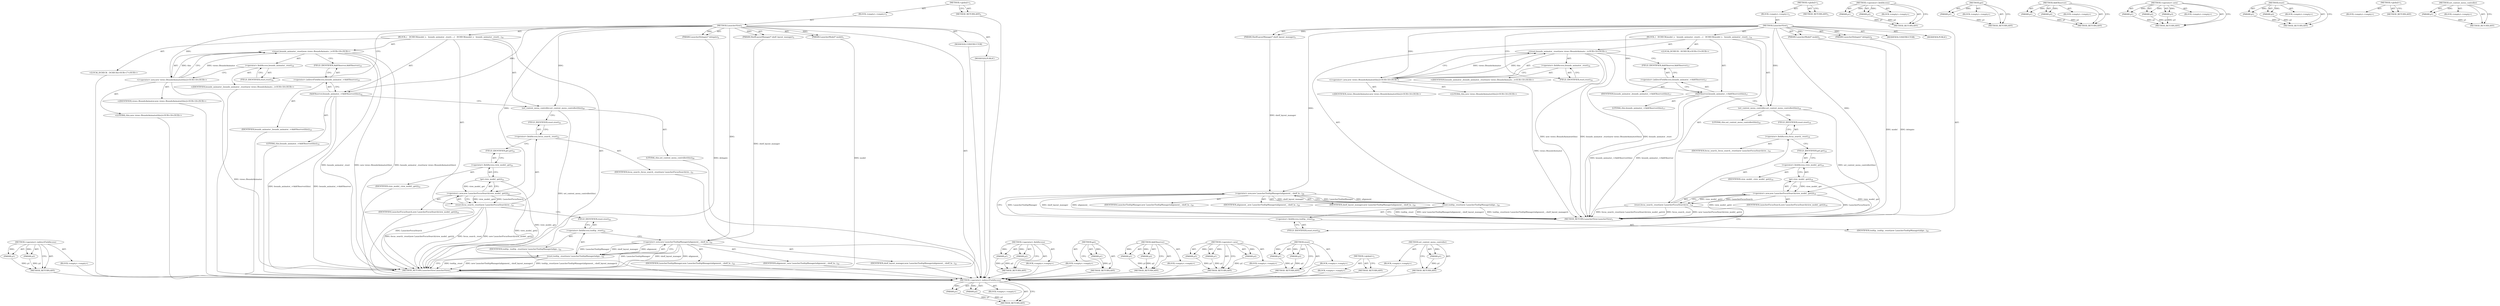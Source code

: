 digraph "set_context_menu_controller" {
vulnerable_100 [label=<(METHOD,&lt;operator&gt;.indirectFieldAccess)>];
vulnerable_101 [label=<(PARAM,p1)>];
vulnerable_102 [label=<(PARAM,p2)>];
vulnerable_103 [label=<(BLOCK,&lt;empty&gt;,&lt;empty&gt;)>];
vulnerable_104 [label=<(METHOD_RETURN,ANY)>];
vulnerable_6 [label=<(METHOD,&lt;global&gt;)<SUB>1</SUB>>];
vulnerable_7 [label=<(BLOCK,&lt;empty&gt;,&lt;empty&gt;)<SUB>1</SUB>>];
vulnerable_8 [label=<(METHOD,LauncherView)<SUB>1</SUB>>];
vulnerable_9 [label=<(PARAM,LauncherModel* model)<SUB>1</SUB>>];
vulnerable_10 [label=<(PARAM,LauncherDelegate* delegate)<SUB>2</SUB>>];
vulnerable_11 [label=<(PARAM,ShelfLayoutManager* shelf_layout_manager)<SUB>3</SUB>>];
vulnerable_12 [label=<(BLOCK,{
   DCHECK(model_);
   bounds_animator_.reset(...,{
   DCHECK(model_);
   bounds_animator_.reset(...)<SUB>14</SUB>>];
vulnerable_13 [label="<(LOCAL,DCHECK : DCHECK)<SUB>15</SUB>>"];
vulnerable_14 [label="<(reset,bounds_animator_.reset(new views::BoundsAnimato...)<SUB>16</SUB>>"];
vulnerable_15 [label=<(&lt;operator&gt;.fieldAccess,bounds_animator_.reset)<SUB>16</SUB>>];
vulnerable_16 [label="<(IDENTIFIER,bounds_animator_,bounds_animator_.reset(new views::BoundsAnimato...)<SUB>16</SUB>>"];
vulnerable_17 [label=<(FIELD_IDENTIFIER,reset,reset)<SUB>16</SUB>>];
vulnerable_18 [label="<(&lt;operator&gt;.new,new views::BoundsAnimator(this))<SUB>16</SUB>>"];
vulnerable_19 [label="<(IDENTIFIER,views::BoundsAnimator,new views::BoundsAnimator(this))<SUB>16</SUB>>"];
vulnerable_20 [label="<(LITERAL,this,new views::BoundsAnimator(this))<SUB>16</SUB>>"];
vulnerable_21 [label=<(AddObserver,bounds_animator_-&gt;AddObserver(this))<SUB>17</SUB>>];
vulnerable_22 [label=<(&lt;operator&gt;.indirectFieldAccess,bounds_animator_-&gt;AddObserver)<SUB>17</SUB>>];
vulnerable_23 [label=<(IDENTIFIER,bounds_animator_,bounds_animator_-&gt;AddObserver(this))<SUB>17</SUB>>];
vulnerable_24 [label=<(FIELD_IDENTIFIER,AddObserver,AddObserver)<SUB>17</SUB>>];
vulnerable_25 [label=<(LITERAL,this,bounds_animator_-&gt;AddObserver(this))<SUB>17</SUB>>];
vulnerable_26 [label=<(set_context_menu_controller,set_context_menu_controller(this))<SUB>18</SUB>>];
vulnerable_27 [label=<(LITERAL,this,set_context_menu_controller(this))<SUB>18</SUB>>];
vulnerable_28 [label=<(reset,focus_search_.reset(new LauncherFocusSearch(vie...)<SUB>19</SUB>>];
vulnerable_29 [label=<(&lt;operator&gt;.fieldAccess,focus_search_.reset)<SUB>19</SUB>>];
vulnerable_30 [label=<(IDENTIFIER,focus_search_,focus_search_.reset(new LauncherFocusSearch(vie...)<SUB>19</SUB>>];
vulnerable_31 [label=<(FIELD_IDENTIFIER,reset,reset)<SUB>19</SUB>>];
vulnerable_32 [label=<(&lt;operator&gt;.new,new LauncherFocusSearch(view_model_.get()))<SUB>19</SUB>>];
vulnerable_33 [label=<(IDENTIFIER,LauncherFocusSearch,new LauncherFocusSearch(view_model_.get()))<SUB>19</SUB>>];
vulnerable_34 [label=<(get,view_model_.get())<SUB>19</SUB>>];
vulnerable_35 [label=<(&lt;operator&gt;.fieldAccess,view_model_.get)<SUB>19</SUB>>];
vulnerable_36 [label=<(IDENTIFIER,view_model_,view_model_.get())<SUB>19</SUB>>];
vulnerable_37 [label=<(FIELD_IDENTIFIER,get,get)<SUB>19</SUB>>];
vulnerable_38 [label=<(reset,tooltip_.reset(new LauncherTooltipManager(align...)<SUB>20</SUB>>];
vulnerable_39 [label=<(&lt;operator&gt;.fieldAccess,tooltip_.reset)<SUB>20</SUB>>];
vulnerable_40 [label=<(IDENTIFIER,tooltip_,tooltip_.reset(new LauncherTooltipManager(align...)<SUB>20</SUB>>];
vulnerable_41 [label=<(FIELD_IDENTIFIER,reset,reset)<SUB>20</SUB>>];
vulnerable_42 [label=<(&lt;operator&gt;.new,new LauncherTooltipManager(alignment_, shelf_la...)<SUB>20</SUB>>];
vulnerable_43 [label=<(IDENTIFIER,LauncherTooltipManager,new LauncherTooltipManager(alignment_, shelf_la...)<SUB>20</SUB>>];
vulnerable_44 [label=<(IDENTIFIER,alignment_,new LauncherTooltipManager(alignment_, shelf_la...)<SUB>20</SUB>>];
vulnerable_45 [label=<(IDENTIFIER,shelf_layout_manager,new LauncherTooltipManager(alignment_, shelf_la...)<SUB>20</SUB>>];
vulnerable_46 [label=<(MODIFIER,CONSTRUCTOR)>];
vulnerable_47 [label=<(MODIFIER,PUBLIC)>];
vulnerable_48 [label=<(METHOD_RETURN,LauncherView.LauncherView)<SUB>1</SUB>>];
vulnerable_50 [label=<(METHOD_RETURN,ANY)<SUB>1</SUB>>];
vulnerable_84 [label=<(METHOD,&lt;operator&gt;.fieldAccess)>];
vulnerable_85 [label=<(PARAM,p1)>];
vulnerable_86 [label=<(PARAM,p2)>];
vulnerable_87 [label=<(BLOCK,&lt;empty&gt;,&lt;empty&gt;)>];
vulnerable_88 [label=<(METHOD_RETURN,ANY)>];
vulnerable_109 [label=<(METHOD,get)>];
vulnerable_110 [label=<(PARAM,p1)>];
vulnerable_111 [label=<(BLOCK,&lt;empty&gt;,&lt;empty&gt;)>];
vulnerable_112 [label=<(METHOD_RETURN,ANY)>];
vulnerable_95 [label=<(METHOD,AddObserver)>];
vulnerable_96 [label=<(PARAM,p1)>];
vulnerable_97 [label=<(PARAM,p2)>];
vulnerable_98 [label=<(BLOCK,&lt;empty&gt;,&lt;empty&gt;)>];
vulnerable_99 [label=<(METHOD_RETURN,ANY)>];
vulnerable_89 [label=<(METHOD,&lt;operator&gt;.new)>];
vulnerable_90 [label=<(PARAM,p1)>];
vulnerable_91 [label=<(PARAM,p2)>];
vulnerable_92 [label=<(PARAM,p3)>];
vulnerable_93 [label=<(BLOCK,&lt;empty&gt;,&lt;empty&gt;)>];
vulnerable_94 [label=<(METHOD_RETURN,ANY)>];
vulnerable_79 [label=<(METHOD,reset)>];
vulnerable_80 [label=<(PARAM,p1)>];
vulnerable_81 [label=<(PARAM,p2)>];
vulnerable_82 [label=<(BLOCK,&lt;empty&gt;,&lt;empty&gt;)>];
vulnerable_83 [label=<(METHOD_RETURN,ANY)>];
vulnerable_73 [label=<(METHOD,&lt;global&gt;)<SUB>1</SUB>>];
vulnerable_74 [label=<(BLOCK,&lt;empty&gt;,&lt;empty&gt;)>];
vulnerable_75 [label=<(METHOD_RETURN,ANY)>];
vulnerable_105 [label=<(METHOD,set_context_menu_controller)>];
vulnerable_106 [label=<(PARAM,p1)>];
vulnerable_107 [label=<(BLOCK,&lt;empty&gt;,&lt;empty&gt;)>];
vulnerable_108 [label=<(METHOD_RETURN,ANY)>];
fixed_100 [label=<(METHOD,&lt;operator&gt;.indirectFieldAccess)>];
fixed_101 [label=<(PARAM,p1)>];
fixed_102 [label=<(PARAM,p2)>];
fixed_103 [label=<(BLOCK,&lt;empty&gt;,&lt;empty&gt;)>];
fixed_104 [label=<(METHOD_RETURN,ANY)>];
fixed_6 [label=<(METHOD,&lt;global&gt;)<SUB>1</SUB>>];
fixed_7 [label=<(BLOCK,&lt;empty&gt;,&lt;empty&gt;)<SUB>1</SUB>>];
fixed_8 [label=<(METHOD,LauncherView)<SUB>1</SUB>>];
fixed_9 [label=<(PARAM,LauncherModel* model)<SUB>1</SUB>>];
fixed_10 [label=<(PARAM,LauncherDelegate* delegate)<SUB>2</SUB>>];
fixed_11 [label=<(PARAM,ShelfLayoutManager* shelf_layout_manager)<SUB>3</SUB>>];
fixed_12 [label=<(BLOCK,{
   DCHECK(model_);
   bounds_animator_.reset(...,{
   DCHECK(model_);
   bounds_animator_.reset(...)<SUB>16</SUB>>];
fixed_13 [label="<(LOCAL,DCHECK : DCHECK)<SUB>17</SUB>>"];
fixed_14 [label="<(reset,bounds_animator_.reset(new views::BoundsAnimato...)<SUB>18</SUB>>"];
fixed_15 [label=<(&lt;operator&gt;.fieldAccess,bounds_animator_.reset)<SUB>18</SUB>>];
fixed_16 [label="<(IDENTIFIER,bounds_animator_,bounds_animator_.reset(new views::BoundsAnimato...)<SUB>18</SUB>>"];
fixed_17 [label=<(FIELD_IDENTIFIER,reset,reset)<SUB>18</SUB>>];
fixed_18 [label="<(&lt;operator&gt;.new,new views::BoundsAnimator(this))<SUB>18</SUB>>"];
fixed_19 [label="<(IDENTIFIER,views::BoundsAnimator,new views::BoundsAnimator(this))<SUB>18</SUB>>"];
fixed_20 [label="<(LITERAL,this,new views::BoundsAnimator(this))<SUB>18</SUB>>"];
fixed_21 [label=<(AddObserver,bounds_animator_-&gt;AddObserver(this))<SUB>19</SUB>>];
fixed_22 [label=<(&lt;operator&gt;.indirectFieldAccess,bounds_animator_-&gt;AddObserver)<SUB>19</SUB>>];
fixed_23 [label=<(IDENTIFIER,bounds_animator_,bounds_animator_-&gt;AddObserver(this))<SUB>19</SUB>>];
fixed_24 [label=<(FIELD_IDENTIFIER,AddObserver,AddObserver)<SUB>19</SUB>>];
fixed_25 [label=<(LITERAL,this,bounds_animator_-&gt;AddObserver(this))<SUB>19</SUB>>];
fixed_26 [label=<(set_context_menu_controller,set_context_menu_controller(this))<SUB>20</SUB>>];
fixed_27 [label=<(LITERAL,this,set_context_menu_controller(this))<SUB>20</SUB>>];
fixed_28 [label=<(reset,focus_search_.reset(new LauncherFocusSearch(vie...)<SUB>21</SUB>>];
fixed_29 [label=<(&lt;operator&gt;.fieldAccess,focus_search_.reset)<SUB>21</SUB>>];
fixed_30 [label=<(IDENTIFIER,focus_search_,focus_search_.reset(new LauncherFocusSearch(vie...)<SUB>21</SUB>>];
fixed_31 [label=<(FIELD_IDENTIFIER,reset,reset)<SUB>21</SUB>>];
fixed_32 [label=<(&lt;operator&gt;.new,new LauncherFocusSearch(view_model_.get()))<SUB>21</SUB>>];
fixed_33 [label=<(IDENTIFIER,LauncherFocusSearch,new LauncherFocusSearch(view_model_.get()))<SUB>21</SUB>>];
fixed_34 [label=<(get,view_model_.get())<SUB>21</SUB>>];
fixed_35 [label=<(&lt;operator&gt;.fieldAccess,view_model_.get)<SUB>21</SUB>>];
fixed_36 [label=<(IDENTIFIER,view_model_,view_model_.get())<SUB>21</SUB>>];
fixed_37 [label=<(FIELD_IDENTIFIER,get,get)<SUB>21</SUB>>];
fixed_38 [label=<(reset,tooltip_.reset(new LauncherTooltipManager(align...)<SUB>22</SUB>>];
fixed_39 [label=<(&lt;operator&gt;.fieldAccess,tooltip_.reset)<SUB>22</SUB>>];
fixed_40 [label=<(IDENTIFIER,tooltip_,tooltip_.reset(new LauncherTooltipManager(align...)<SUB>22</SUB>>];
fixed_41 [label=<(FIELD_IDENTIFIER,reset,reset)<SUB>22</SUB>>];
fixed_42 [label=<(&lt;operator&gt;.new,new LauncherTooltipManager(alignment_, shelf_la...)<SUB>22</SUB>>];
fixed_43 [label=<(IDENTIFIER,LauncherTooltipManager,new LauncherTooltipManager(alignment_, shelf_la...)<SUB>22</SUB>>];
fixed_44 [label=<(IDENTIFIER,alignment_,new LauncherTooltipManager(alignment_, shelf_la...)<SUB>22</SUB>>];
fixed_45 [label=<(IDENTIFIER,shelf_layout_manager,new LauncherTooltipManager(alignment_, shelf_la...)<SUB>22</SUB>>];
fixed_46 [label=<(MODIFIER,CONSTRUCTOR)>];
fixed_47 [label=<(MODIFIER,PUBLIC)>];
fixed_48 [label=<(METHOD_RETURN,LauncherView.LauncherView)<SUB>1</SUB>>];
fixed_50 [label=<(METHOD_RETURN,ANY)<SUB>1</SUB>>];
fixed_84 [label=<(METHOD,&lt;operator&gt;.fieldAccess)>];
fixed_85 [label=<(PARAM,p1)>];
fixed_86 [label=<(PARAM,p2)>];
fixed_87 [label=<(BLOCK,&lt;empty&gt;,&lt;empty&gt;)>];
fixed_88 [label=<(METHOD_RETURN,ANY)>];
fixed_109 [label=<(METHOD,get)>];
fixed_110 [label=<(PARAM,p1)>];
fixed_111 [label=<(BLOCK,&lt;empty&gt;,&lt;empty&gt;)>];
fixed_112 [label=<(METHOD_RETURN,ANY)>];
fixed_95 [label=<(METHOD,AddObserver)>];
fixed_96 [label=<(PARAM,p1)>];
fixed_97 [label=<(PARAM,p2)>];
fixed_98 [label=<(BLOCK,&lt;empty&gt;,&lt;empty&gt;)>];
fixed_99 [label=<(METHOD_RETURN,ANY)>];
fixed_89 [label=<(METHOD,&lt;operator&gt;.new)>];
fixed_90 [label=<(PARAM,p1)>];
fixed_91 [label=<(PARAM,p2)>];
fixed_92 [label=<(PARAM,p3)>];
fixed_93 [label=<(BLOCK,&lt;empty&gt;,&lt;empty&gt;)>];
fixed_94 [label=<(METHOD_RETURN,ANY)>];
fixed_79 [label=<(METHOD,reset)>];
fixed_80 [label=<(PARAM,p1)>];
fixed_81 [label=<(PARAM,p2)>];
fixed_82 [label=<(BLOCK,&lt;empty&gt;,&lt;empty&gt;)>];
fixed_83 [label=<(METHOD_RETURN,ANY)>];
fixed_73 [label=<(METHOD,&lt;global&gt;)<SUB>1</SUB>>];
fixed_74 [label=<(BLOCK,&lt;empty&gt;,&lt;empty&gt;)>];
fixed_75 [label=<(METHOD_RETURN,ANY)>];
fixed_105 [label=<(METHOD,set_context_menu_controller)>];
fixed_106 [label=<(PARAM,p1)>];
fixed_107 [label=<(BLOCK,&lt;empty&gt;,&lt;empty&gt;)>];
fixed_108 [label=<(METHOD_RETURN,ANY)>];
vulnerable_100 -> vulnerable_101  [key=0, label="AST: "];
vulnerable_100 -> vulnerable_101  [key=1, label="DDG: "];
vulnerable_100 -> vulnerable_103  [key=0, label="AST: "];
vulnerable_100 -> vulnerable_102  [key=0, label="AST: "];
vulnerable_100 -> vulnerable_102  [key=1, label="DDG: "];
vulnerable_100 -> vulnerable_104  [key=0, label="AST: "];
vulnerable_100 -> vulnerable_104  [key=1, label="CFG: "];
vulnerable_101 -> vulnerable_104  [key=0, label="DDG: p1"];
vulnerable_102 -> vulnerable_104  [key=0, label="DDG: p2"];
vulnerable_6 -> vulnerable_7  [key=0, label="AST: "];
vulnerable_6 -> vulnerable_50  [key=0, label="AST: "];
vulnerable_6 -> vulnerable_50  [key=1, label="CFG: "];
vulnerable_7 -> vulnerable_8  [key=0, label="AST: "];
vulnerable_8 -> vulnerable_9  [key=0, label="AST: "];
vulnerable_8 -> vulnerable_9  [key=1, label="DDG: "];
vulnerable_8 -> vulnerable_10  [key=0, label="AST: "];
vulnerable_8 -> vulnerable_10  [key=1, label="DDG: "];
vulnerable_8 -> vulnerable_11  [key=0, label="AST: "];
vulnerable_8 -> vulnerable_11  [key=1, label="DDG: "];
vulnerable_8 -> vulnerable_12  [key=0, label="AST: "];
vulnerable_8 -> vulnerable_46  [key=0, label="AST: "];
vulnerable_8 -> vulnerable_47  [key=0, label="AST: "];
vulnerable_8 -> vulnerable_48  [key=0, label="AST: "];
vulnerable_8 -> vulnerable_17  [key=0, label="CFG: "];
vulnerable_8 -> vulnerable_21  [key=0, label="DDG: "];
vulnerable_8 -> vulnerable_26  [key=0, label="DDG: "];
vulnerable_8 -> vulnerable_18  [key=0, label="DDG: "];
vulnerable_8 -> vulnerable_32  [key=0, label="DDG: "];
vulnerable_8 -> vulnerable_42  [key=0, label="DDG: "];
vulnerable_9 -> vulnerable_48  [key=0, label="DDG: model"];
vulnerable_10 -> vulnerable_48  [key=0, label="DDG: delegate"];
vulnerable_11 -> vulnerable_42  [key=0, label="DDG: shelf_layout_manager"];
vulnerable_12 -> vulnerable_13  [key=0, label="AST: "];
vulnerable_12 -> vulnerable_14  [key=0, label="AST: "];
vulnerable_12 -> vulnerable_21  [key=0, label="AST: "];
vulnerable_12 -> vulnerable_26  [key=0, label="AST: "];
vulnerable_12 -> vulnerable_28  [key=0, label="AST: "];
vulnerable_12 -> vulnerable_38  [key=0, label="AST: "];
vulnerable_14 -> vulnerable_15  [key=0, label="AST: "];
vulnerable_14 -> vulnerable_18  [key=0, label="AST: "];
vulnerable_14 -> vulnerable_24  [key=0, label="CFG: "];
vulnerable_14 -> vulnerable_48  [key=0, label="DDG: bounds_animator_.reset"];
vulnerable_14 -> vulnerable_48  [key=1, label="DDG: new views::BoundsAnimator(this)"];
vulnerable_14 -> vulnerable_48  [key=2, label="DDG: bounds_animator_.reset(new views::BoundsAnimator(this))"];
vulnerable_15 -> vulnerable_16  [key=0, label="AST: "];
vulnerable_15 -> vulnerable_17  [key=0, label="AST: "];
vulnerable_15 -> vulnerable_18  [key=0, label="CFG: "];
vulnerable_17 -> vulnerable_15  [key=0, label="CFG: "];
vulnerable_18 -> vulnerable_19  [key=0, label="AST: "];
vulnerable_18 -> vulnerable_20  [key=0, label="AST: "];
vulnerable_18 -> vulnerable_14  [key=0, label="CFG: "];
vulnerable_18 -> vulnerable_14  [key=1, label="DDG: views::BoundsAnimator"];
vulnerable_18 -> vulnerable_14  [key=2, label="DDG: this"];
vulnerable_18 -> vulnerable_48  [key=0, label="DDG: views::BoundsAnimator"];
vulnerable_21 -> vulnerable_22  [key=0, label="AST: "];
vulnerable_21 -> vulnerable_25  [key=0, label="AST: "];
vulnerable_21 -> vulnerable_26  [key=0, label="CFG: "];
vulnerable_21 -> vulnerable_48  [key=0, label="DDG: bounds_animator_-&gt;AddObserver"];
vulnerable_21 -> vulnerable_48  [key=1, label="DDG: bounds_animator_-&gt;AddObserver(this)"];
vulnerable_22 -> vulnerable_23  [key=0, label="AST: "];
vulnerable_22 -> vulnerable_24  [key=0, label="AST: "];
vulnerable_22 -> vulnerable_21  [key=0, label="CFG: "];
vulnerable_24 -> vulnerable_22  [key=0, label="CFG: "];
vulnerable_26 -> vulnerable_27  [key=0, label="AST: "];
vulnerable_26 -> vulnerable_31  [key=0, label="CFG: "];
vulnerable_26 -> vulnerable_48  [key=0, label="DDG: set_context_menu_controller(this)"];
vulnerable_28 -> vulnerable_29  [key=0, label="AST: "];
vulnerable_28 -> vulnerable_32  [key=0, label="AST: "];
vulnerable_28 -> vulnerable_41  [key=0, label="CFG: "];
vulnerable_28 -> vulnerable_48  [key=0, label="DDG: focus_search_.reset"];
vulnerable_28 -> vulnerable_48  [key=1, label="DDG: new LauncherFocusSearch(view_model_.get())"];
vulnerable_28 -> vulnerable_48  [key=2, label="DDG: focus_search_.reset(new LauncherFocusSearch(view_model_.get()))"];
vulnerable_29 -> vulnerable_30  [key=0, label="AST: "];
vulnerable_29 -> vulnerable_31  [key=0, label="AST: "];
vulnerable_29 -> vulnerable_37  [key=0, label="CFG: "];
vulnerable_31 -> vulnerable_29  [key=0, label="CFG: "];
vulnerable_32 -> vulnerable_33  [key=0, label="AST: "];
vulnerable_32 -> vulnerable_34  [key=0, label="AST: "];
vulnerable_32 -> vulnerable_28  [key=0, label="CFG: "];
vulnerable_32 -> vulnerable_28  [key=1, label="DDG: LauncherFocusSearch"];
vulnerable_32 -> vulnerable_28  [key=2, label="DDG: view_model_.get()"];
vulnerable_32 -> vulnerable_48  [key=0, label="DDG: view_model_.get()"];
vulnerable_32 -> vulnerable_48  [key=1, label="DDG: LauncherFocusSearch"];
vulnerable_34 -> vulnerable_35  [key=0, label="AST: "];
vulnerable_34 -> vulnerable_32  [key=0, label="CFG: "];
vulnerable_34 -> vulnerable_32  [key=1, label="DDG: view_model_.get"];
vulnerable_34 -> vulnerable_48  [key=0, label="DDG: view_model_.get"];
vulnerable_35 -> vulnerable_36  [key=0, label="AST: "];
vulnerable_35 -> vulnerable_37  [key=0, label="AST: "];
vulnerable_35 -> vulnerable_34  [key=0, label="CFG: "];
vulnerable_37 -> vulnerable_35  [key=0, label="CFG: "];
vulnerable_38 -> vulnerable_39  [key=0, label="AST: "];
vulnerable_38 -> vulnerable_42  [key=0, label="AST: "];
vulnerable_38 -> vulnerable_48  [key=0, label="CFG: "];
vulnerable_38 -> vulnerable_48  [key=1, label="DDG: tooltip_.reset"];
vulnerable_38 -> vulnerable_48  [key=2, label="DDG: new LauncherTooltipManager(alignment_, shelf_layout_manager)"];
vulnerable_38 -> vulnerable_48  [key=3, label="DDG: tooltip_.reset(new LauncherTooltipManager(alignment_, shelf_layout_manager))"];
vulnerable_39 -> vulnerable_40  [key=0, label="AST: "];
vulnerable_39 -> vulnerable_41  [key=0, label="AST: "];
vulnerable_39 -> vulnerable_42  [key=0, label="CFG: "];
vulnerable_41 -> vulnerable_39  [key=0, label="CFG: "];
vulnerable_42 -> vulnerable_43  [key=0, label="AST: "];
vulnerable_42 -> vulnerable_44  [key=0, label="AST: "];
vulnerable_42 -> vulnerable_45  [key=0, label="AST: "];
vulnerable_42 -> vulnerable_38  [key=0, label="CFG: "];
vulnerable_42 -> vulnerable_38  [key=1, label="DDG: LauncherTooltipManager"];
vulnerable_42 -> vulnerable_38  [key=2, label="DDG: alignment_"];
vulnerable_42 -> vulnerable_38  [key=3, label="DDG: shelf_layout_manager"];
vulnerable_42 -> vulnerable_48  [key=0, label="DDG: LauncherTooltipManager"];
vulnerable_42 -> vulnerable_48  [key=1, label="DDG: shelf_layout_manager"];
vulnerable_42 -> vulnerable_48  [key=2, label="DDG: alignment_"];
vulnerable_84 -> vulnerable_85  [key=0, label="AST: "];
vulnerable_84 -> vulnerable_85  [key=1, label="DDG: "];
vulnerable_84 -> vulnerable_87  [key=0, label="AST: "];
vulnerable_84 -> vulnerable_86  [key=0, label="AST: "];
vulnerable_84 -> vulnerable_86  [key=1, label="DDG: "];
vulnerable_84 -> vulnerable_88  [key=0, label="AST: "];
vulnerable_84 -> vulnerable_88  [key=1, label="CFG: "];
vulnerable_85 -> vulnerable_88  [key=0, label="DDG: p1"];
vulnerable_86 -> vulnerable_88  [key=0, label="DDG: p2"];
vulnerable_109 -> vulnerable_110  [key=0, label="AST: "];
vulnerable_109 -> vulnerable_110  [key=1, label="DDG: "];
vulnerable_109 -> vulnerable_111  [key=0, label="AST: "];
vulnerable_109 -> vulnerable_112  [key=0, label="AST: "];
vulnerable_109 -> vulnerable_112  [key=1, label="CFG: "];
vulnerable_110 -> vulnerable_112  [key=0, label="DDG: p1"];
vulnerable_95 -> vulnerable_96  [key=0, label="AST: "];
vulnerable_95 -> vulnerable_96  [key=1, label="DDG: "];
vulnerable_95 -> vulnerable_98  [key=0, label="AST: "];
vulnerable_95 -> vulnerable_97  [key=0, label="AST: "];
vulnerable_95 -> vulnerable_97  [key=1, label="DDG: "];
vulnerable_95 -> vulnerable_99  [key=0, label="AST: "];
vulnerable_95 -> vulnerable_99  [key=1, label="CFG: "];
vulnerable_96 -> vulnerable_99  [key=0, label="DDG: p1"];
vulnerable_97 -> vulnerable_99  [key=0, label="DDG: p2"];
vulnerable_89 -> vulnerable_90  [key=0, label="AST: "];
vulnerable_89 -> vulnerable_90  [key=1, label="DDG: "];
vulnerable_89 -> vulnerable_93  [key=0, label="AST: "];
vulnerable_89 -> vulnerable_91  [key=0, label="AST: "];
vulnerable_89 -> vulnerable_91  [key=1, label="DDG: "];
vulnerable_89 -> vulnerable_94  [key=0, label="AST: "];
vulnerable_89 -> vulnerable_94  [key=1, label="CFG: "];
vulnerable_89 -> vulnerable_92  [key=0, label="AST: "];
vulnerable_89 -> vulnerable_92  [key=1, label="DDG: "];
vulnerable_90 -> vulnerable_94  [key=0, label="DDG: p1"];
vulnerable_91 -> vulnerable_94  [key=0, label="DDG: p2"];
vulnerable_92 -> vulnerable_94  [key=0, label="DDG: p3"];
vulnerable_79 -> vulnerable_80  [key=0, label="AST: "];
vulnerable_79 -> vulnerable_80  [key=1, label="DDG: "];
vulnerable_79 -> vulnerable_82  [key=0, label="AST: "];
vulnerable_79 -> vulnerable_81  [key=0, label="AST: "];
vulnerable_79 -> vulnerable_81  [key=1, label="DDG: "];
vulnerable_79 -> vulnerable_83  [key=0, label="AST: "];
vulnerable_79 -> vulnerable_83  [key=1, label="CFG: "];
vulnerable_80 -> vulnerable_83  [key=0, label="DDG: p1"];
vulnerable_81 -> vulnerable_83  [key=0, label="DDG: p2"];
vulnerable_73 -> vulnerable_74  [key=0, label="AST: "];
vulnerable_73 -> vulnerable_75  [key=0, label="AST: "];
vulnerable_73 -> vulnerable_75  [key=1, label="CFG: "];
vulnerable_105 -> vulnerable_106  [key=0, label="AST: "];
vulnerable_105 -> vulnerable_106  [key=1, label="DDG: "];
vulnerable_105 -> vulnerable_107  [key=0, label="AST: "];
vulnerable_105 -> vulnerable_108  [key=0, label="AST: "];
vulnerable_105 -> vulnerable_108  [key=1, label="CFG: "];
vulnerable_106 -> vulnerable_108  [key=0, label="DDG: p1"];
fixed_100 -> fixed_101  [key=0, label="AST: "];
fixed_100 -> fixed_101  [key=1, label="DDG: "];
fixed_100 -> fixed_103  [key=0, label="AST: "];
fixed_100 -> fixed_102  [key=0, label="AST: "];
fixed_100 -> fixed_102  [key=1, label="DDG: "];
fixed_100 -> fixed_104  [key=0, label="AST: "];
fixed_100 -> fixed_104  [key=1, label="CFG: "];
fixed_101 -> fixed_104  [key=0, label="DDG: p1"];
fixed_102 -> fixed_104  [key=0, label="DDG: p2"];
fixed_103 -> vulnerable_100  [key=0];
fixed_104 -> vulnerable_100  [key=0];
fixed_6 -> fixed_7  [key=0, label="AST: "];
fixed_6 -> fixed_50  [key=0, label="AST: "];
fixed_6 -> fixed_50  [key=1, label="CFG: "];
fixed_7 -> fixed_8  [key=0, label="AST: "];
fixed_8 -> fixed_9  [key=0, label="AST: "];
fixed_8 -> fixed_9  [key=1, label="DDG: "];
fixed_8 -> fixed_10  [key=0, label="AST: "];
fixed_8 -> fixed_10  [key=1, label="DDG: "];
fixed_8 -> fixed_11  [key=0, label="AST: "];
fixed_8 -> fixed_11  [key=1, label="DDG: "];
fixed_8 -> fixed_12  [key=0, label="AST: "];
fixed_8 -> fixed_46  [key=0, label="AST: "];
fixed_8 -> fixed_47  [key=0, label="AST: "];
fixed_8 -> fixed_48  [key=0, label="AST: "];
fixed_8 -> fixed_17  [key=0, label="CFG: "];
fixed_8 -> fixed_21  [key=0, label="DDG: "];
fixed_8 -> fixed_26  [key=0, label="DDG: "];
fixed_8 -> fixed_18  [key=0, label="DDG: "];
fixed_8 -> fixed_32  [key=0, label="DDG: "];
fixed_8 -> fixed_42  [key=0, label="DDG: "];
fixed_9 -> fixed_48  [key=0, label="DDG: model"];
fixed_10 -> fixed_48  [key=0, label="DDG: delegate"];
fixed_11 -> fixed_42  [key=0, label="DDG: shelf_layout_manager"];
fixed_12 -> fixed_13  [key=0, label="AST: "];
fixed_12 -> fixed_14  [key=0, label="AST: "];
fixed_12 -> fixed_21  [key=0, label="AST: "];
fixed_12 -> fixed_26  [key=0, label="AST: "];
fixed_12 -> fixed_28  [key=0, label="AST: "];
fixed_12 -> fixed_38  [key=0, label="AST: "];
fixed_13 -> vulnerable_100  [key=0];
fixed_14 -> fixed_15  [key=0, label="AST: "];
fixed_14 -> fixed_18  [key=0, label="AST: "];
fixed_14 -> fixed_24  [key=0, label="CFG: "];
fixed_14 -> fixed_48  [key=0, label="DDG: bounds_animator_.reset"];
fixed_14 -> fixed_48  [key=1, label="DDG: new views::BoundsAnimator(this)"];
fixed_14 -> fixed_48  [key=2, label="DDG: bounds_animator_.reset(new views::BoundsAnimator(this))"];
fixed_15 -> fixed_16  [key=0, label="AST: "];
fixed_15 -> fixed_17  [key=0, label="AST: "];
fixed_15 -> fixed_18  [key=0, label="CFG: "];
fixed_16 -> vulnerable_100  [key=0];
fixed_17 -> fixed_15  [key=0, label="CFG: "];
fixed_18 -> fixed_19  [key=0, label="AST: "];
fixed_18 -> fixed_20  [key=0, label="AST: "];
fixed_18 -> fixed_14  [key=0, label="CFG: "];
fixed_18 -> fixed_14  [key=1, label="DDG: views::BoundsAnimator"];
fixed_18 -> fixed_14  [key=2, label="DDG: this"];
fixed_18 -> fixed_48  [key=0, label="DDG: views::BoundsAnimator"];
fixed_19 -> vulnerable_100  [key=0];
fixed_20 -> vulnerable_100  [key=0];
fixed_21 -> fixed_22  [key=0, label="AST: "];
fixed_21 -> fixed_25  [key=0, label="AST: "];
fixed_21 -> fixed_26  [key=0, label="CFG: "];
fixed_21 -> fixed_48  [key=0, label="DDG: bounds_animator_-&gt;AddObserver"];
fixed_21 -> fixed_48  [key=1, label="DDG: bounds_animator_-&gt;AddObserver(this)"];
fixed_22 -> fixed_23  [key=0, label="AST: "];
fixed_22 -> fixed_24  [key=0, label="AST: "];
fixed_22 -> fixed_21  [key=0, label="CFG: "];
fixed_23 -> vulnerable_100  [key=0];
fixed_24 -> fixed_22  [key=0, label="CFG: "];
fixed_25 -> vulnerable_100  [key=0];
fixed_26 -> fixed_27  [key=0, label="AST: "];
fixed_26 -> fixed_31  [key=0, label="CFG: "];
fixed_26 -> fixed_48  [key=0, label="DDG: set_context_menu_controller(this)"];
fixed_27 -> vulnerable_100  [key=0];
fixed_28 -> fixed_29  [key=0, label="AST: "];
fixed_28 -> fixed_32  [key=0, label="AST: "];
fixed_28 -> fixed_41  [key=0, label="CFG: "];
fixed_28 -> fixed_48  [key=0, label="DDG: focus_search_.reset"];
fixed_28 -> fixed_48  [key=1, label="DDG: new LauncherFocusSearch(view_model_.get())"];
fixed_28 -> fixed_48  [key=2, label="DDG: focus_search_.reset(new LauncherFocusSearch(view_model_.get()))"];
fixed_29 -> fixed_30  [key=0, label="AST: "];
fixed_29 -> fixed_31  [key=0, label="AST: "];
fixed_29 -> fixed_37  [key=0, label="CFG: "];
fixed_30 -> vulnerable_100  [key=0];
fixed_31 -> fixed_29  [key=0, label="CFG: "];
fixed_32 -> fixed_33  [key=0, label="AST: "];
fixed_32 -> fixed_34  [key=0, label="AST: "];
fixed_32 -> fixed_28  [key=0, label="CFG: "];
fixed_32 -> fixed_28  [key=1, label="DDG: LauncherFocusSearch"];
fixed_32 -> fixed_28  [key=2, label="DDG: view_model_.get()"];
fixed_32 -> fixed_48  [key=0, label="DDG: view_model_.get()"];
fixed_32 -> fixed_48  [key=1, label="DDG: LauncherFocusSearch"];
fixed_33 -> vulnerable_100  [key=0];
fixed_34 -> fixed_35  [key=0, label="AST: "];
fixed_34 -> fixed_32  [key=0, label="CFG: "];
fixed_34 -> fixed_32  [key=1, label="DDG: view_model_.get"];
fixed_34 -> fixed_48  [key=0, label="DDG: view_model_.get"];
fixed_35 -> fixed_36  [key=0, label="AST: "];
fixed_35 -> fixed_37  [key=0, label="AST: "];
fixed_35 -> fixed_34  [key=0, label="CFG: "];
fixed_36 -> vulnerable_100  [key=0];
fixed_37 -> fixed_35  [key=0, label="CFG: "];
fixed_38 -> fixed_39  [key=0, label="AST: "];
fixed_38 -> fixed_42  [key=0, label="AST: "];
fixed_38 -> fixed_48  [key=0, label="CFG: "];
fixed_38 -> fixed_48  [key=1, label="DDG: tooltip_.reset"];
fixed_38 -> fixed_48  [key=2, label="DDG: new LauncherTooltipManager(alignment_, shelf_layout_manager)"];
fixed_38 -> fixed_48  [key=3, label="DDG: tooltip_.reset(new LauncherTooltipManager(alignment_, shelf_layout_manager))"];
fixed_39 -> fixed_40  [key=0, label="AST: "];
fixed_39 -> fixed_41  [key=0, label="AST: "];
fixed_39 -> fixed_42  [key=0, label="CFG: "];
fixed_40 -> vulnerable_100  [key=0];
fixed_41 -> fixed_39  [key=0, label="CFG: "];
fixed_42 -> fixed_43  [key=0, label="AST: "];
fixed_42 -> fixed_44  [key=0, label="AST: "];
fixed_42 -> fixed_45  [key=0, label="AST: "];
fixed_42 -> fixed_38  [key=0, label="CFG: "];
fixed_42 -> fixed_38  [key=1, label="DDG: LauncherTooltipManager"];
fixed_42 -> fixed_38  [key=2, label="DDG: alignment_"];
fixed_42 -> fixed_38  [key=3, label="DDG: shelf_layout_manager"];
fixed_42 -> fixed_48  [key=0, label="DDG: LauncherTooltipManager"];
fixed_42 -> fixed_48  [key=1, label="DDG: shelf_layout_manager"];
fixed_42 -> fixed_48  [key=2, label="DDG: alignment_"];
fixed_43 -> vulnerable_100  [key=0];
fixed_44 -> vulnerable_100  [key=0];
fixed_45 -> vulnerable_100  [key=0];
fixed_46 -> vulnerable_100  [key=0];
fixed_47 -> vulnerable_100  [key=0];
fixed_48 -> vulnerable_100  [key=0];
fixed_50 -> vulnerable_100  [key=0];
fixed_84 -> fixed_85  [key=0, label="AST: "];
fixed_84 -> fixed_85  [key=1, label="DDG: "];
fixed_84 -> fixed_87  [key=0, label="AST: "];
fixed_84 -> fixed_86  [key=0, label="AST: "];
fixed_84 -> fixed_86  [key=1, label="DDG: "];
fixed_84 -> fixed_88  [key=0, label="AST: "];
fixed_84 -> fixed_88  [key=1, label="CFG: "];
fixed_85 -> fixed_88  [key=0, label="DDG: p1"];
fixed_86 -> fixed_88  [key=0, label="DDG: p2"];
fixed_87 -> vulnerable_100  [key=0];
fixed_88 -> vulnerable_100  [key=0];
fixed_109 -> fixed_110  [key=0, label="AST: "];
fixed_109 -> fixed_110  [key=1, label="DDG: "];
fixed_109 -> fixed_111  [key=0, label="AST: "];
fixed_109 -> fixed_112  [key=0, label="AST: "];
fixed_109 -> fixed_112  [key=1, label="CFG: "];
fixed_110 -> fixed_112  [key=0, label="DDG: p1"];
fixed_111 -> vulnerable_100  [key=0];
fixed_112 -> vulnerable_100  [key=0];
fixed_95 -> fixed_96  [key=0, label="AST: "];
fixed_95 -> fixed_96  [key=1, label="DDG: "];
fixed_95 -> fixed_98  [key=0, label="AST: "];
fixed_95 -> fixed_97  [key=0, label="AST: "];
fixed_95 -> fixed_97  [key=1, label="DDG: "];
fixed_95 -> fixed_99  [key=0, label="AST: "];
fixed_95 -> fixed_99  [key=1, label="CFG: "];
fixed_96 -> fixed_99  [key=0, label="DDG: p1"];
fixed_97 -> fixed_99  [key=0, label="DDG: p2"];
fixed_98 -> vulnerable_100  [key=0];
fixed_99 -> vulnerable_100  [key=0];
fixed_89 -> fixed_90  [key=0, label="AST: "];
fixed_89 -> fixed_90  [key=1, label="DDG: "];
fixed_89 -> fixed_93  [key=0, label="AST: "];
fixed_89 -> fixed_91  [key=0, label="AST: "];
fixed_89 -> fixed_91  [key=1, label="DDG: "];
fixed_89 -> fixed_94  [key=0, label="AST: "];
fixed_89 -> fixed_94  [key=1, label="CFG: "];
fixed_89 -> fixed_92  [key=0, label="AST: "];
fixed_89 -> fixed_92  [key=1, label="DDG: "];
fixed_90 -> fixed_94  [key=0, label="DDG: p1"];
fixed_91 -> fixed_94  [key=0, label="DDG: p2"];
fixed_92 -> fixed_94  [key=0, label="DDG: p3"];
fixed_93 -> vulnerable_100  [key=0];
fixed_94 -> vulnerable_100  [key=0];
fixed_79 -> fixed_80  [key=0, label="AST: "];
fixed_79 -> fixed_80  [key=1, label="DDG: "];
fixed_79 -> fixed_82  [key=0, label="AST: "];
fixed_79 -> fixed_81  [key=0, label="AST: "];
fixed_79 -> fixed_81  [key=1, label="DDG: "];
fixed_79 -> fixed_83  [key=0, label="AST: "];
fixed_79 -> fixed_83  [key=1, label="CFG: "];
fixed_80 -> fixed_83  [key=0, label="DDG: p1"];
fixed_81 -> fixed_83  [key=0, label="DDG: p2"];
fixed_82 -> vulnerable_100  [key=0];
fixed_83 -> vulnerable_100  [key=0];
fixed_73 -> fixed_74  [key=0, label="AST: "];
fixed_73 -> fixed_75  [key=0, label="AST: "];
fixed_73 -> fixed_75  [key=1, label="CFG: "];
fixed_74 -> vulnerable_100  [key=0];
fixed_75 -> vulnerable_100  [key=0];
fixed_105 -> fixed_106  [key=0, label="AST: "];
fixed_105 -> fixed_106  [key=1, label="DDG: "];
fixed_105 -> fixed_107  [key=0, label="AST: "];
fixed_105 -> fixed_108  [key=0, label="AST: "];
fixed_105 -> fixed_108  [key=1, label="CFG: "];
fixed_106 -> fixed_108  [key=0, label="DDG: p1"];
fixed_107 -> vulnerable_100  [key=0];
fixed_108 -> vulnerable_100  [key=0];
}
